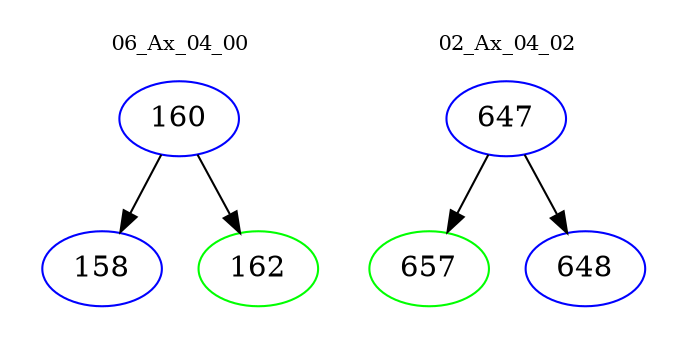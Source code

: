 digraph{
subgraph cluster_0 {
color = white
label = "06_Ax_04_00";
fontsize=10;
T0_160 [label="160", color="blue"]
T0_160 -> T0_158 [color="black"]
T0_158 [label="158", color="blue"]
T0_160 -> T0_162 [color="black"]
T0_162 [label="162", color="green"]
}
subgraph cluster_1 {
color = white
label = "02_Ax_04_02";
fontsize=10;
T1_647 [label="647", color="blue"]
T1_647 -> T1_657 [color="black"]
T1_657 [label="657", color="green"]
T1_647 -> T1_648 [color="black"]
T1_648 [label="648", color="blue"]
}
}
